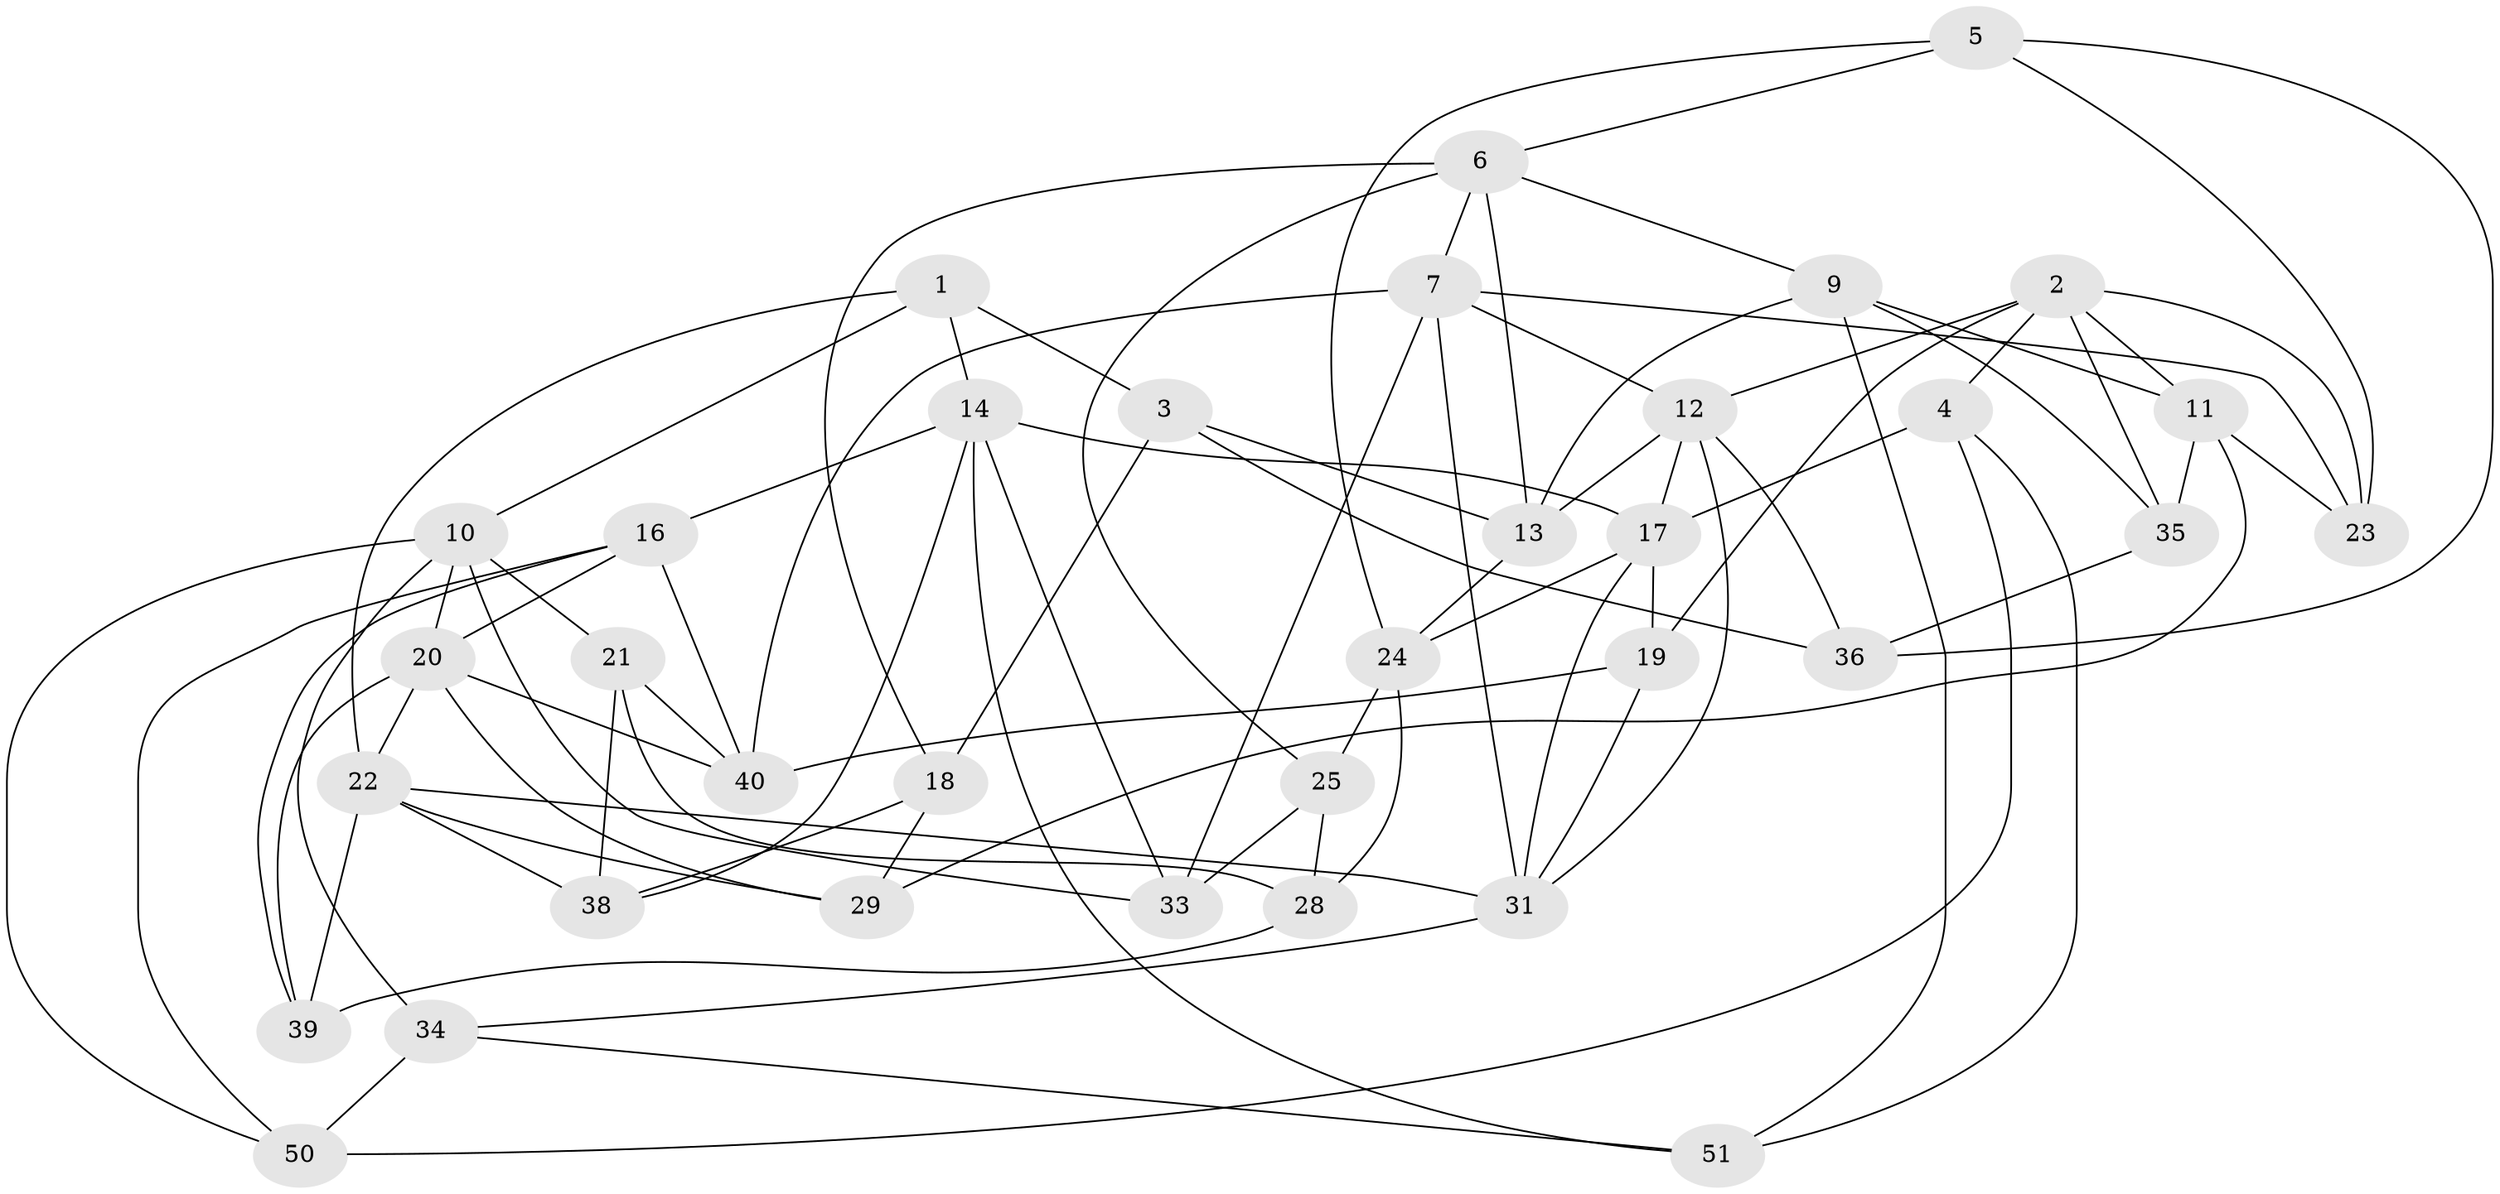 // Generated by graph-tools (version 1.1) at 2025/24/03/03/25 07:24:29]
// undirected, 35 vertices, 83 edges
graph export_dot {
graph [start="1"]
  node [color=gray90,style=filled];
  1;
  2 [super="+46"];
  3;
  4;
  5;
  6 [super="+43"];
  7 [super="+8"];
  9 [super="+32"];
  10 [super="+44"];
  11 [super="+15"];
  12 [super="+26"];
  13 [super="+49"];
  14 [super="+27"];
  16 [super="+45"];
  17 [super="+42"];
  18;
  19;
  20 [super="+30"];
  21;
  22 [super="+48"];
  23;
  24 [super="+37"];
  25;
  28;
  29;
  31 [super="+47"];
  33;
  34;
  35;
  36;
  38;
  39;
  40 [super="+41"];
  50;
  51;
  1 -- 3;
  1 -- 10;
  1 -- 14;
  1 -- 22;
  2 -- 23;
  2 -- 4;
  2 -- 12;
  2 -- 19;
  2 -- 35;
  2 -- 11;
  3 -- 18;
  3 -- 13;
  3 -- 36;
  4 -- 51;
  4 -- 50;
  4 -- 17;
  5 -- 6;
  5 -- 36;
  5 -- 23;
  5 -- 24;
  6 -- 25;
  6 -- 18;
  6 -- 13;
  6 -- 9;
  6 -- 7;
  7 -- 33;
  7 -- 23;
  7 -- 40;
  7 -- 12;
  7 -- 31;
  9 -- 11 [weight=2];
  9 -- 35;
  9 -- 13;
  9 -- 51;
  10 -- 50;
  10 -- 34;
  10 -- 21;
  10 -- 33;
  10 -- 20;
  11 -- 35;
  11 -- 29;
  11 -- 23;
  12 -- 13;
  12 -- 17;
  12 -- 36;
  12 -- 31;
  13 -- 24 [weight=2];
  14 -- 33;
  14 -- 17;
  14 -- 51;
  14 -- 16;
  14 -- 38;
  16 -- 40 [weight=2];
  16 -- 50;
  16 -- 39;
  16 -- 20;
  17 -- 19;
  17 -- 31;
  17 -- 24;
  18 -- 38;
  18 -- 29;
  19 -- 40;
  19 -- 31;
  20 -- 39;
  20 -- 29;
  20 -- 40;
  20 -- 22;
  21 -- 40;
  21 -- 38;
  21 -- 28;
  22 -- 39;
  22 -- 38;
  22 -- 31;
  22 -- 29;
  24 -- 25;
  24 -- 28;
  25 -- 28;
  25 -- 33;
  28 -- 39;
  31 -- 34;
  34 -- 50;
  34 -- 51;
  35 -- 36;
}

